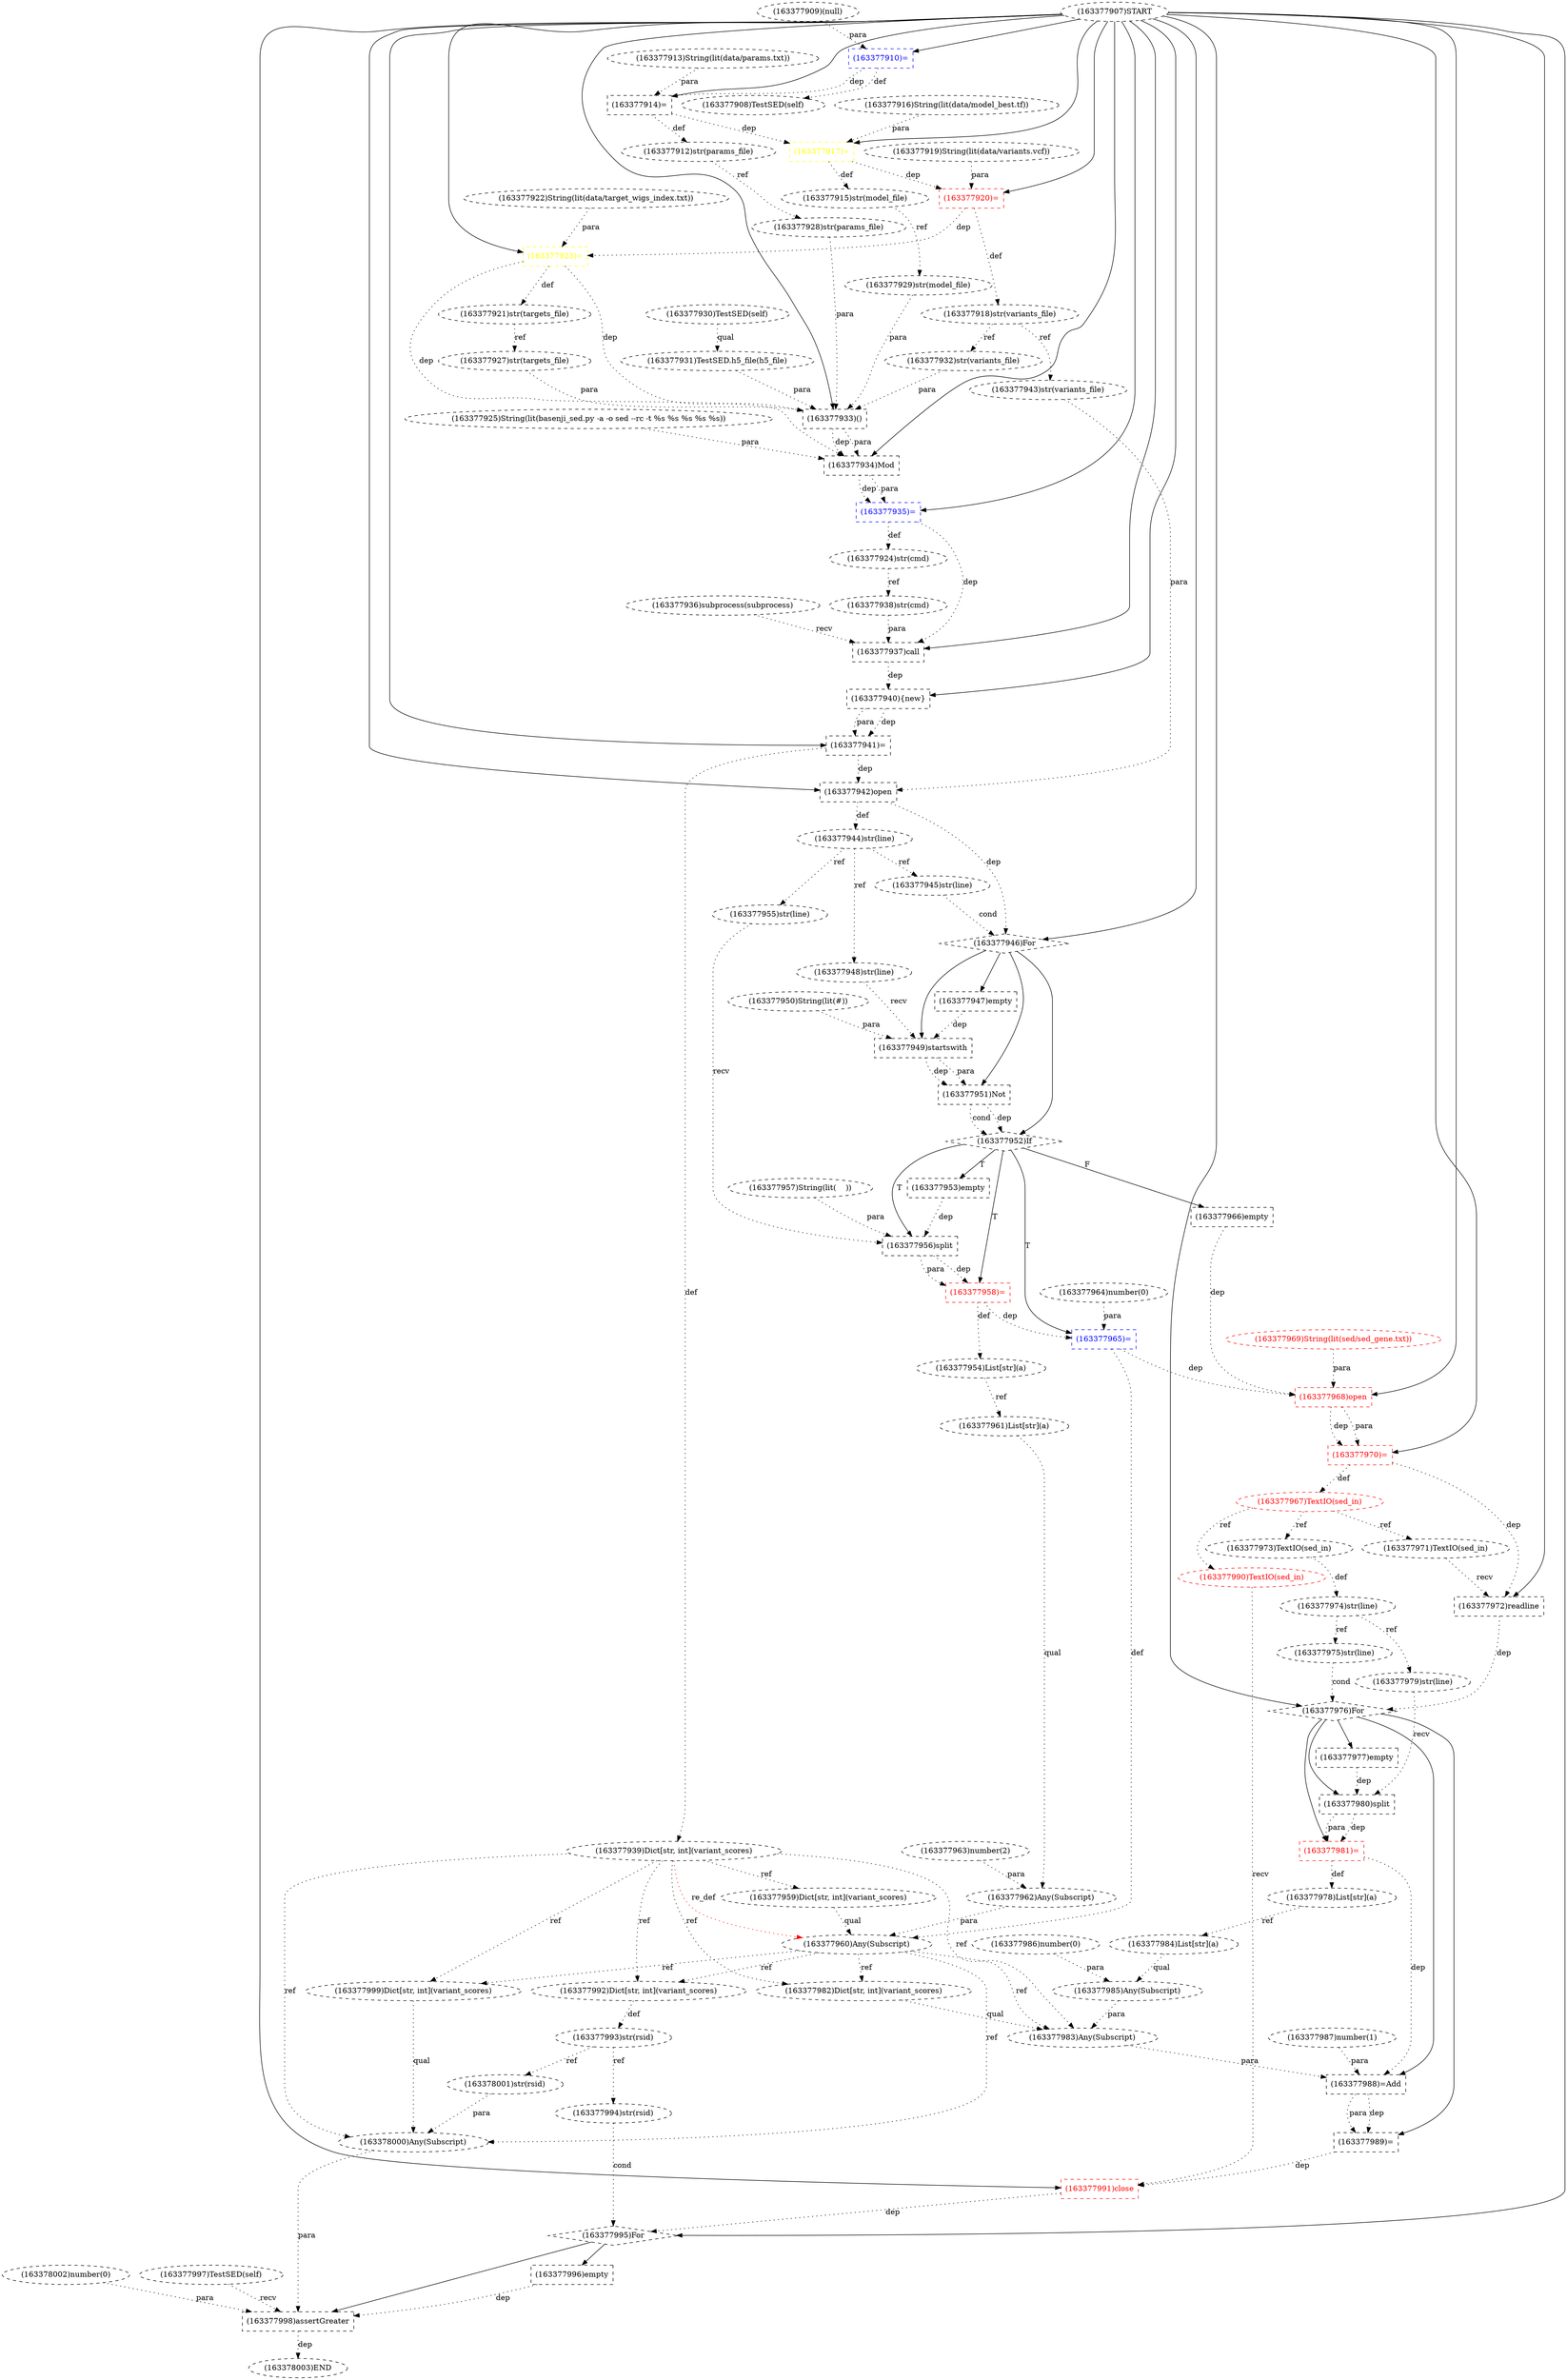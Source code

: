 digraph G {
1 [label="(163377954)List[str](a)" shape=ellipse style=dashed]
2 [label="(163378003)END" style=dashed]
3 [label="(163377945)str(line)" shape=ellipse style=dashed]
4 [label="(163377939)Dict[str, int](variant_scores)" shape=ellipse style=dashed]
5 [label="(163377942)open" shape=box style=dashed]
6 [label="(163377965)=" shape=box style=dashed color=blue fontcolor=blue]
7 [label="(163377913)String(lit(data/params.txt))" shape=ellipse style=dashed]
8 [label="(163377964)number(0)" shape=ellipse style=dashed]
9 [label="(163377969)String(lit(sed/sed_gene.txt))" shape=ellipse style=dashed color=red fontcolor=red]
10 [label="(163377973)TextIO(sed_in)" shape=ellipse style=dashed]
11 [label="(163377962)Any(Subscript)" shape=ellipse style=dashed]
12 [label="(163377986)number(0)" shape=ellipse style=dashed]
13 [label="(163377983)Any(Subscript)" shape=ellipse style=dashed]
14 [label="(163377994)str(rsid)" shape=ellipse style=dashed]
15 [label="(163377908)TestSED(self)" shape=ellipse style=dashed]
16 [label="(163377957)String(lit(	))" shape=ellipse style=dashed]
17 [label="(163377984)List[str](a)" shape=ellipse style=dashed]
18 [label="(163377933)()" shape=box style=dashed]
19 [label="(163377966)empty" shape=box style=dashed]
20 [label="(163377976)For" shape=diamond style=dashed]
21 [label="(163377958)=" shape=box style=dashed color=red fontcolor=red]
22 [label="(163377987)number(1)" shape=ellipse style=dashed]
23 [label="(163378002)number(0)" shape=ellipse style=dashed]
24 [label="(163377915)str(model_file)" shape=ellipse style=dashed]
25 [label="(163377980)split" shape=box style=dashed]
26 [label="(163377995)For" shape=diamond style=dashed]
27 [label="(163377922)String(lit(data/target_wigs_index.txt))" shape=ellipse style=dashed]
28 [label="(163377940){new}" shape=box style=dashed]
29 [label="(163377996)empty" shape=box style=dashed]
30 [label="(163377920)=" shape=box style=dashed color=red fontcolor=red]
31 [label="(163377967)TextIO(sed_in)" shape=ellipse style=dashed color=red fontcolor=red]
32 [label="(163377943)str(variants_file)" shape=ellipse style=dashed]
33 [label="(163377946)For" shape=diamond style=dashed]
34 [label="(163377959)Dict[str, int](variant_scores)" shape=ellipse style=dashed]
35 [label="(163377918)str(variants_file)" shape=ellipse style=dashed]
36 [label="(163377991)close" shape=box style=dashed color=red fontcolor=red]
37 [label="(163377948)str(line)" shape=ellipse style=dashed]
38 [label="(163377941)=" shape=box style=dashed color=black fontcolor=black]
39 [label="(163377949)startswith" shape=box style=dashed]
40 [label="(163377963)number(2)" shape=ellipse style=dashed]
41 [label="(163377997)TestSED(self)" shape=ellipse style=dashed]
42 [label="(163377955)str(line)" shape=ellipse style=dashed]
43 [label="(163378001)str(rsid)" shape=ellipse style=dashed]
44 [label="(163377982)Dict[str, int](variant_scores)" shape=ellipse style=dashed]
45 [label="(163377917)=" shape=box style=dashed color=yellow fontcolor=yellow]
46 [label="(163377968)open" shape=box style=dashed color=red fontcolor=red]
47 [label="(163377960)Any(Subscript)" shape=ellipse style=dashed]
48 [label="(163377975)str(line)" shape=ellipse style=dashed]
49 [label="(163377990)TextIO(sed_in)" shape=ellipse style=dashed color=red fontcolor=red]
50 [label="(163377910)=" shape=box style=dashed color=blue fontcolor=blue]
51 [label="(163377953)empty" shape=box style=dashed]
52 [label="(163377929)str(model_file)" shape=ellipse style=dashed]
53 [label="(163378000)Any(Subscript)" shape=ellipse style=dashed]
54 [label="(163377956)split" shape=box style=dashed]
55 [label="(163377979)str(line)" shape=ellipse style=dashed]
56 [label="(163377988)=Add" shape=box style=dashed]
57 [label="(163377947)empty" shape=box style=dashed]
58 [label="(163377981)=" shape=box style=dashed color=red fontcolor=red]
59 [label="(163377916)String(lit(data/model_best.tf))" shape=ellipse style=dashed]
60 [label="(163377925)String(lit(basenji_sed.py -a -o sed --rc -t %s %s %s %s %s))" shape=ellipse style=dashed]
61 [label="(163377971)TextIO(sed_in)" shape=ellipse style=dashed]
62 [label="(163377950)String(lit(#))" shape=ellipse style=dashed]
63 [label="(163377970)=" shape=box style=dashed color=red fontcolor=red]
64 [label="(163377924)str(cmd)" shape=ellipse style=dashed]
65 [label="(163377989)=" shape=box style=dashed]
66 [label="(163377912)str(params_file)" shape=ellipse style=dashed]
67 [label="(163377998)assertGreater" shape=box style=dashed]
68 [label="(163377934)Mod" shape=box style=dashed]
69 [label="(163377921)str(targets_file)" shape=ellipse style=dashed]
70 [label="(163377999)Dict[str, int](variant_scores)" shape=ellipse style=dashed]
71 [label="(163377930)TestSED(self)" shape=ellipse style=dashed]
72 [label="(163377952)If" shape=diamond style=dashed]
73 [label="(163377914)=" shape=box style=dashed color=black fontcolor=black]
74 [label="(163377931)TestSED.h5_file(h5_file)" shape=ellipse style=dashed]
75 [label="(163377927)str(targets_file)" shape=ellipse style=dashed]
76 [label="(163377961)List[str](a)" shape=ellipse style=dashed]
77 [label="(163377992)Dict[str, int](variant_scores)" shape=ellipse style=dashed]
78 [label="(163377937)call" shape=box style=dashed]
79 [label="(163377909)(null)" shape=ellipse style=dashed]
80 [label="(163377974)str(line)" shape=ellipse style=dashed]
81 [label="(163377919)String(lit(data/variants.vcf))" shape=ellipse style=dashed]
82 [label="(163377993)str(rsid)" shape=ellipse style=dashed]
83 [label="(163377972)readline" shape=box style=dashed]
84 [label="(163377923)=" shape=box style=dashed color=yellow fontcolor=yellow]
85 [label="(163377938)str(cmd)" shape=ellipse style=dashed]
86 [label="(163377935)=" shape=box style=dashed color=blue fontcolor=blue]
87 [label="(163377951)Not" shape=box style=dashed]
88 [label="(163377944)str(line)" shape=ellipse style=dashed]
89 [label="(163377985)Any(Subscript)" shape=ellipse style=dashed]
90 [label="(163377928)str(params_file)" shape=ellipse style=dashed]
91 [label="(163377977)empty" shape=box style=dashed]
92 [label="(163377907)START" style=dashed]
93 [label="(163377932)str(variants_file)" shape=ellipse style=dashed]
94 [label="(163377936)subprocess(subprocess)" shape=ellipse style=dashed]
95 [label="(163377978)List[str](a)" shape=ellipse style=dashed]
21 -> 1 [label="def" style=dotted];
67 -> 2 [label="dep" style=dotted];
88 -> 3 [label="ref" style=dotted];
38 -> 4 [label="def" style=dotted];
92 -> 5 [label="" style=solid];
32 -> 5 [label="para" style=dotted];
38 -> 5 [label="dep" style=dotted];
72 -> 6 [label="T"];
8 -> 6 [label="para" style=dotted];
21 -> 6 [label="dep" style=dotted];
31 -> 10 [label="ref" style=dotted];
76 -> 11 [label="qual" style=dotted];
40 -> 11 [label="para" style=dotted];
44 -> 13 [label="qual" style=dotted];
89 -> 13 [label="para" style=dotted];
4 -> 13 [label="ref" style=dotted];
47 -> 13 [label="ref" style=dotted];
82 -> 14 [label="ref" style=dotted];
50 -> 15 [label="def" style=dotted];
95 -> 17 [label="ref" style=dotted];
92 -> 18 [label="" style=solid];
75 -> 18 [label="para" style=dotted];
90 -> 18 [label="para" style=dotted];
52 -> 18 [label="para" style=dotted];
74 -> 18 [label="para" style=dotted];
93 -> 18 [label="para" style=dotted];
84 -> 18 [label="dep" style=dotted];
72 -> 19 [label="F"];
92 -> 20 [label="" style=solid];
48 -> 20 [label="cond" style=dotted];
83 -> 20 [label="dep" style=dotted];
72 -> 21 [label="T"];
54 -> 21 [label="dep" style=dotted];
54 -> 21 [label="para" style=dotted];
45 -> 24 [label="def" style=dotted];
20 -> 25 [label="" style=solid];
55 -> 25 [label="recv" style=dotted];
91 -> 25 [label="dep" style=dotted];
92 -> 26 [label="" style=solid];
14 -> 26 [label="cond" style=dotted];
36 -> 26 [label="dep" style=dotted];
92 -> 28 [label="" style=solid];
78 -> 28 [label="dep" style=dotted];
26 -> 29 [label="" style=solid];
92 -> 30 [label="" style=solid];
81 -> 30 [label="para" style=dotted];
45 -> 30 [label="dep" style=dotted];
63 -> 31 [label="def" style=dotted];
35 -> 32 [label="ref" style=dotted];
92 -> 33 [label="" style=solid];
5 -> 33 [label="dep" style=dotted];
3 -> 33 [label="cond" style=dotted];
4 -> 34 [label="ref" style=dotted];
30 -> 35 [label="def" style=dotted];
92 -> 36 [label="" style=solid];
49 -> 36 [label="recv" style=dotted];
65 -> 36 [label="dep" style=dotted];
88 -> 37 [label="ref" style=dotted];
92 -> 38 [label="" style=solid];
28 -> 38 [label="dep" style=dotted];
28 -> 38 [label="para" style=dotted];
33 -> 39 [label="" style=solid];
37 -> 39 [label="recv" style=dotted];
62 -> 39 [label="para" style=dotted];
57 -> 39 [label="dep" style=dotted];
88 -> 42 [label="ref" style=dotted];
82 -> 43 [label="ref" style=dotted];
4 -> 44 [label="ref" style=dotted];
47 -> 44 [label="ref" style=dotted];
92 -> 45 [label="" style=solid];
59 -> 45 [label="para" style=dotted];
73 -> 45 [label="dep" style=dotted];
92 -> 46 [label="" style=solid];
9 -> 46 [label="para" style=dotted];
6 -> 46 [label="dep" style=dotted];
19 -> 46 [label="dep" style=dotted];
34 -> 47 [label="qual" style=dotted];
11 -> 47 [label="para" style=dotted];
6 -> 47 [label="def" style=dotted];
4 -> 47 [label="re_def" style=dotted color=red];
80 -> 48 [label="ref" style=dotted];
31 -> 49 [label="ref" style=dotted];
92 -> 50 [label="" style=solid];
79 -> 50 [label="para" style=dotted];
72 -> 51 [label="T"];
24 -> 52 [label="ref" style=dotted];
70 -> 53 [label="qual" style=dotted];
43 -> 53 [label="para" style=dotted];
4 -> 53 [label="ref" style=dotted];
47 -> 53 [label="ref" style=dotted];
72 -> 54 [label="T"];
42 -> 54 [label="recv" style=dotted];
16 -> 54 [label="para" style=dotted];
51 -> 54 [label="dep" style=dotted];
80 -> 55 [label="ref" style=dotted];
20 -> 56 [label="" style=solid];
13 -> 56 [label="para" style=dotted];
22 -> 56 [label="para" style=dotted];
58 -> 56 [label="dep" style=dotted];
33 -> 57 [label="" style=solid];
20 -> 58 [label="" style=solid];
25 -> 58 [label="dep" style=dotted];
25 -> 58 [label="para" style=dotted];
31 -> 61 [label="ref" style=dotted];
92 -> 63 [label="" style=solid];
46 -> 63 [label="dep" style=dotted];
46 -> 63 [label="para" style=dotted];
86 -> 64 [label="def" style=dotted];
20 -> 65 [label="" style=solid];
56 -> 65 [label="dep" style=dotted];
56 -> 65 [label="para" style=dotted];
73 -> 66 [label="def" style=dotted];
26 -> 67 [label="" style=solid];
41 -> 67 [label="recv" style=dotted];
53 -> 67 [label="para" style=dotted];
23 -> 67 [label="para" style=dotted];
29 -> 67 [label="dep" style=dotted];
92 -> 68 [label="" style=solid];
60 -> 68 [label="para" style=dotted];
18 -> 68 [label="dep" style=dotted];
18 -> 68 [label="para" style=dotted];
84 -> 68 [label="dep" style=dotted];
84 -> 69 [label="def" style=dotted];
4 -> 70 [label="ref" style=dotted];
47 -> 70 [label="ref" style=dotted];
33 -> 72 [label="" style=solid];
87 -> 72 [label="dep" style=dotted];
87 -> 72 [label="cond" style=dotted];
92 -> 73 [label="" style=solid];
7 -> 73 [label="para" style=dotted];
50 -> 73 [label="dep" style=dotted];
71 -> 74 [label="qual" style=dotted];
69 -> 75 [label="ref" style=dotted];
1 -> 76 [label="ref" style=dotted];
4 -> 77 [label="ref" style=dotted];
47 -> 77 [label="ref" style=dotted];
92 -> 78 [label="" style=solid];
94 -> 78 [label="recv" style=dotted];
85 -> 78 [label="para" style=dotted];
86 -> 78 [label="dep" style=dotted];
10 -> 80 [label="def" style=dotted];
77 -> 82 [label="def" style=dotted];
92 -> 83 [label="" style=solid];
61 -> 83 [label="recv" style=dotted];
63 -> 83 [label="dep" style=dotted];
92 -> 84 [label="" style=solid];
27 -> 84 [label="para" style=dotted];
30 -> 84 [label="dep" style=dotted];
64 -> 85 [label="ref" style=dotted];
92 -> 86 [label="" style=solid];
68 -> 86 [label="dep" style=dotted];
68 -> 86 [label="para" style=dotted];
33 -> 87 [label="" style=solid];
39 -> 87 [label="dep" style=dotted];
39 -> 87 [label="para" style=dotted];
5 -> 88 [label="def" style=dotted];
17 -> 89 [label="qual" style=dotted];
12 -> 89 [label="para" style=dotted];
66 -> 90 [label="ref" style=dotted];
20 -> 91 [label="" style=solid];
35 -> 93 [label="ref" style=dotted];
58 -> 95 [label="def" style=dotted];
}